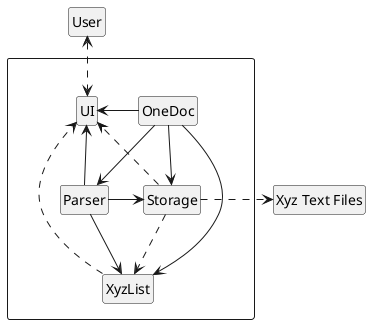 @startuml
hide footbox
hide members
hide circle

class User
class "Xyz Text Files"

package " "<<Rectangle>>{
    class UI
    class OneDoc
    class Storage
    class Parser
    class XyzList
}

OneDoc -left> UI
OneDoc -down-> Parser
OneDoc -> Storage
OneDoc -> XyzList

Parser -> Storage
Parser -down-> XyzList
Parser -> UI

Storage ..> XyzList

User <..> UI
Storage ..right> "Xyz Text Files"

XyzList ..> UI
Storage ..> UI

@enduml
